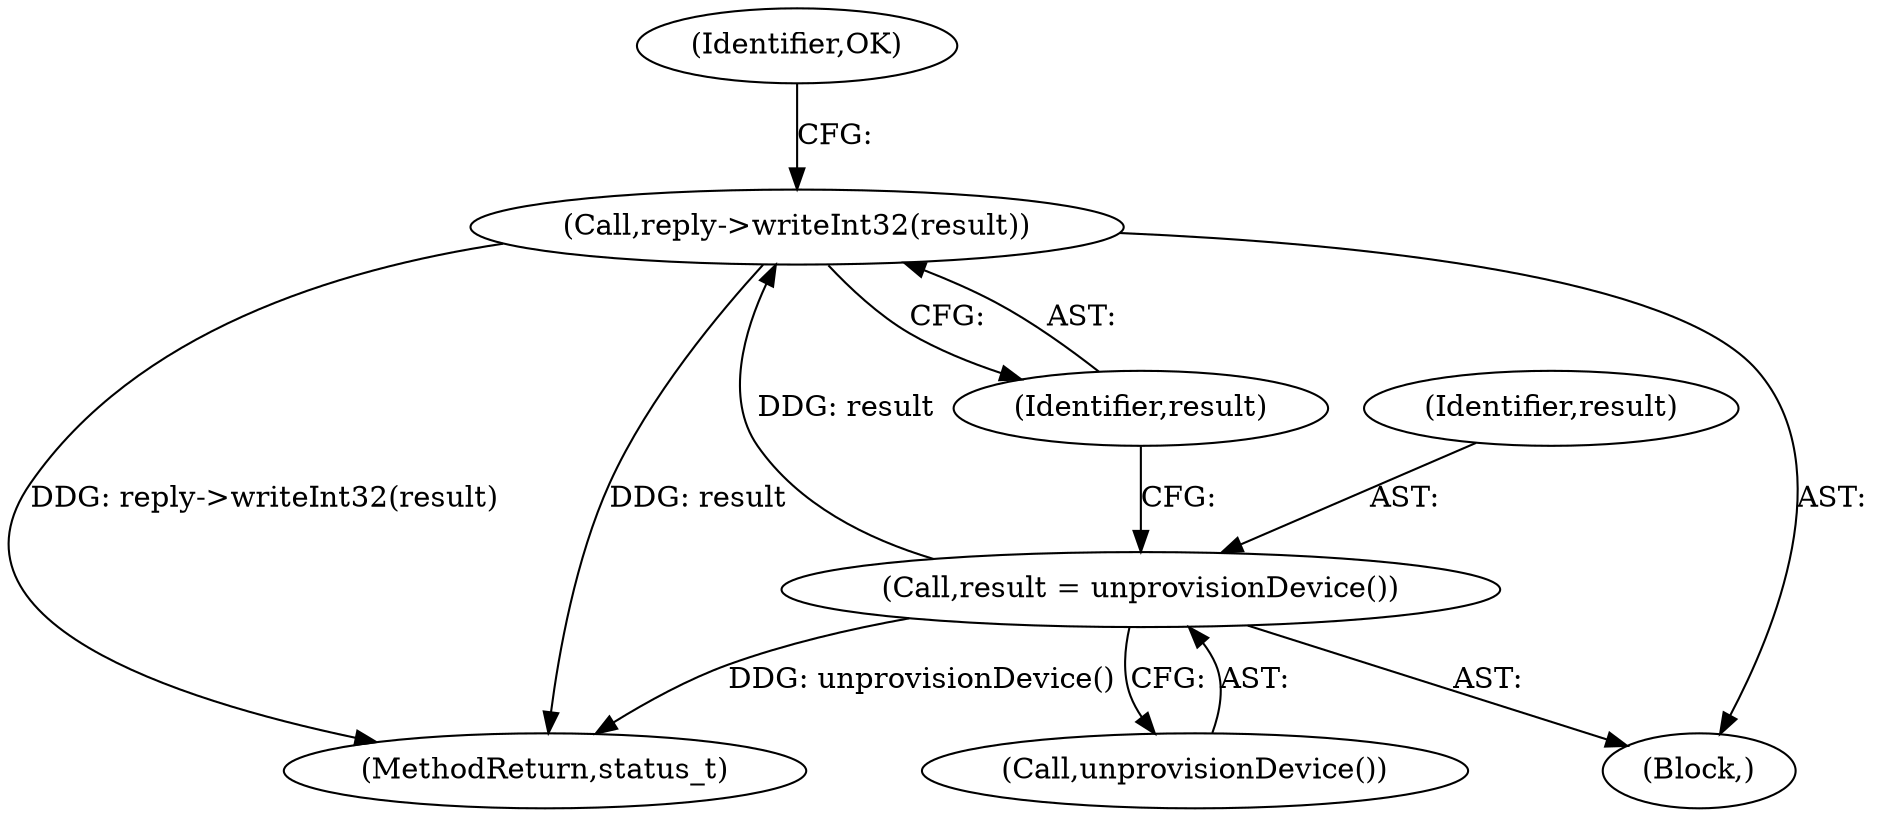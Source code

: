 digraph "0_Android_5a856f2092f7086aa0fea9ae06b9255befcdcd34@API" {
"1000463" [label="(Call,reply->writeInt32(result))"];
"1000460" [label="(Call,result = unprovisionDevice())"];
"1000466" [label="(Identifier,OK)"];
"1000464" [label="(Identifier,result)"];
"1000901" [label="(MethodReturn,status_t)"];
"1000463" [label="(Call,reply->writeInt32(result))"];
"1000454" [label="(Block,)"];
"1000462" [label="(Call,unprovisionDevice())"];
"1000461" [label="(Identifier,result)"];
"1000460" [label="(Call,result = unprovisionDevice())"];
"1000463" -> "1000454"  [label="AST: "];
"1000463" -> "1000464"  [label="CFG: "];
"1000464" -> "1000463"  [label="AST: "];
"1000466" -> "1000463"  [label="CFG: "];
"1000463" -> "1000901"  [label="DDG: reply->writeInt32(result)"];
"1000463" -> "1000901"  [label="DDG: result"];
"1000460" -> "1000463"  [label="DDG: result"];
"1000460" -> "1000454"  [label="AST: "];
"1000460" -> "1000462"  [label="CFG: "];
"1000461" -> "1000460"  [label="AST: "];
"1000462" -> "1000460"  [label="AST: "];
"1000464" -> "1000460"  [label="CFG: "];
"1000460" -> "1000901"  [label="DDG: unprovisionDevice()"];
}
